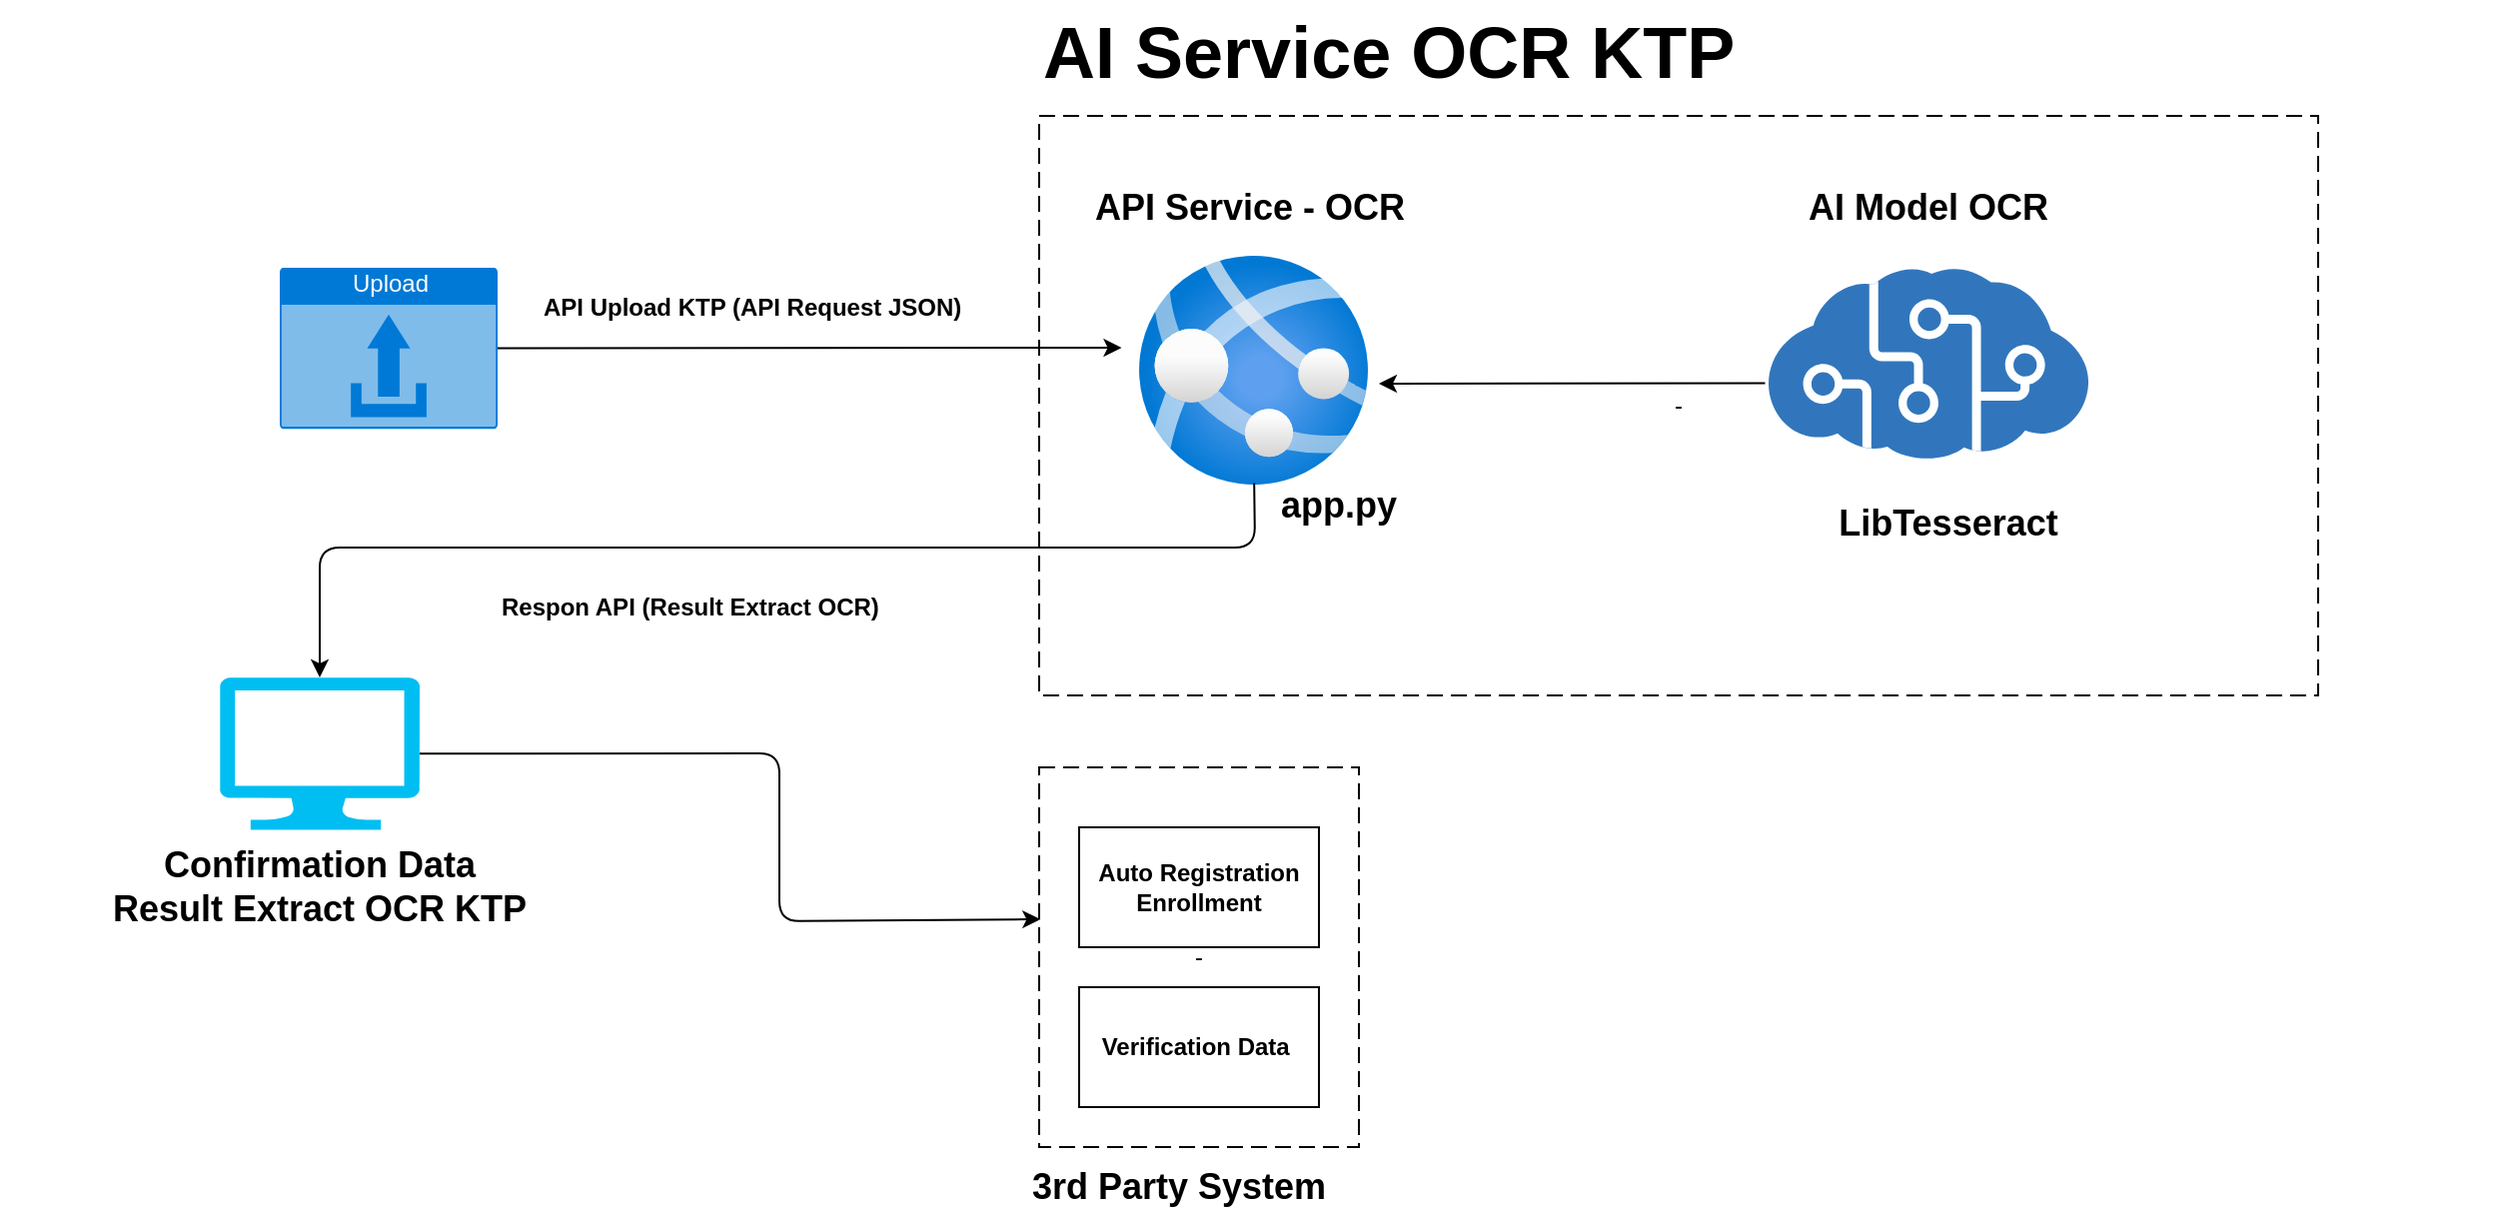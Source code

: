 <mxfile version="13.9.9" type="device"><diagram id="MPOJHuXkhUEyFL-CrtOR" name="Architecture"><mxGraphModel dx="344" dy="2078" grid="1" gridSize="10" guides="1" tooltips="1" connect="1" arrows="1" fold="1" page="1" pageScale="1" pageWidth="850" pageHeight="1100" math="0" shadow="0"><root><mxCell id="jSEY8RpCkoVRMXqWIVlT-0"/><mxCell id="jSEY8RpCkoVRMXqWIVlT-1" parent="jSEY8RpCkoVRMXqWIVlT-0"/><mxCell id="OySe8t9l0olUsG4A79xd-1" value="" style="aspect=fixed;html=1;points=[];align=center;image;fontSize=12;image=img/lib/mscae/Cognitive_Services.svg;fontStyle=0" parent="jSEY8RpCkoVRMXqWIVlT-1" vertex="1"><mxGeometry x="2895" y="-850" width="160.01" height="96" as="geometry"/></mxCell><mxCell id="apSkUDXAmTksaaojhE6L-12" value="" style="group;fontStyle=0" parent="jSEY8RpCkoVRMXqWIVlT-1" vertex="1" connectable="0"><mxGeometry x="2590" y="-856" width="142.5" height="150" as="geometry"/></mxCell><mxCell id="apSkUDXAmTksaaojhE6L-6" value="&lt;b&gt;&lt;font style=&quot;font-size: 18px&quot;&gt;app.py&lt;/font&gt;&lt;/b&gt;" style="text;html=1;strokeColor=none;fillColor=none;align=center;verticalAlign=middle;whiteSpace=wrap;rounded=0;fontStyle=0" parent="apSkUDXAmTksaaojhE6L-12" vertex="1"><mxGeometry x="70.0" y="114.5" width="40" height="20" as="geometry"/></mxCell><mxCell id="kksqPMrv0ADaczTqfNwD-2" value="" style="aspect=fixed;html=1;points=[];align=center;image;fontSize=12;image=img/lib/azure2/app_services/App_Services.svg;" parent="apSkUDXAmTksaaojhE6L-12" vertex="1"><mxGeometry x="-10" width="114.5" height="114.5" as="geometry"/></mxCell><mxCell id="zPp8dW7rA8LVeBtgR61B-9" value="" style="endArrow=classic;html=1;exitX=-0.011;exitY=0.602;exitDx=0;exitDy=0;exitPerimeter=0;fontStyle=0" parent="jSEY8RpCkoVRMXqWIVlT-1" source="OySe8t9l0olUsG4A79xd-1" edge="1"><mxGeometry x="2080" y="-1160" width="50" height="50" as="geometry"><mxPoint x="2748.75" y="-920" as="sourcePoint"/><mxPoint x="2700" y="-792" as="targetPoint"/></mxGeometry></mxCell><mxCell id="zPp8dW7rA8LVeBtgR61B-13" value="" style="endArrow=classic;html=1;entryX=0.5;entryY=1;entryDx=0;entryDy=0;fontStyle=1;" parent="jSEY8RpCkoVRMXqWIVlT-1" source="nGlbBNBVyOaWw1xf1DDI-30" edge="1"><mxGeometry x="2080" y="-1160" width="50" height="50" as="geometry"><mxPoint x="2410" y="-800" as="sourcePoint"/><mxPoint x="2571.25" y="-810" as="targetPoint"/></mxGeometry></mxCell><mxCell id="zPp8dW7rA8LVeBtgR61B-49" value="-" style="rounded=0;whiteSpace=wrap;html=1;fillColor=none;dashed=1;dashPattern=8 4;fontStyle=0" parent="jSEY8RpCkoVRMXqWIVlT-1" vertex="1"><mxGeometry x="2530" y="-926" width="640" height="290" as="geometry"/></mxCell><mxCell id="kksqPMrv0ADaczTqfNwD-3" value="&lt;b&gt;&lt;font style=&quot;font-size: 18px&quot;&gt;API Service - OCR&amp;nbsp;&lt;/font&gt;&lt;/b&gt;" style="text;html=1;strokeColor=none;fillColor=none;align=center;verticalAlign=middle;whiteSpace=wrap;rounded=0;fontStyle=0" parent="jSEY8RpCkoVRMXqWIVlT-1" vertex="1"><mxGeometry x="2542.5" y="-890" width="190" height="20" as="geometry"/></mxCell><mxCell id="kksqPMrv0ADaczTqfNwD-14" value="&lt;font&gt;&lt;span style=&quot;font-size: 18px&quot;&gt;&lt;b&gt;LibTesseract&lt;/b&gt;&lt;/span&gt;&lt;br&gt;&lt;/font&gt;" style="text;html=1;strokeColor=none;fillColor=none;align=center;verticalAlign=middle;whiteSpace=wrap;rounded=0;fontStyle=0" parent="jSEY8RpCkoVRMXqWIVlT-1" vertex="1"><mxGeometry x="2920" y="-732" width="130" height="20" as="geometry"/></mxCell><mxCell id="kksqPMrv0ADaczTqfNwD-16" value="&lt;b&gt;&lt;font style=&quot;font-size: 18px&quot;&gt;AI Model OCR&lt;/font&gt;&lt;/b&gt;" style="text;html=1;strokeColor=none;fillColor=none;align=center;verticalAlign=middle;whiteSpace=wrap;rounded=0;fontStyle=0" parent="jSEY8RpCkoVRMXqWIVlT-1" vertex="1"><mxGeometry x="2880" y="-890" width="190" height="20" as="geometry"/></mxCell><mxCell id="kksqPMrv0ADaczTqfNwD-33" value="&lt;font style=&quot;font-size: 12px&quot;&gt;API Upload KTP (API Request JSON)&lt;/font&gt;" style="text;html=1;strokeColor=none;fillColor=none;align=left;verticalAlign=middle;whiteSpace=wrap;rounded=0;fontStyle=1" parent="jSEY8RpCkoVRMXqWIVlT-1" vertex="1"><mxGeometry x="2280" y="-840" width="320" height="20" as="geometry"/></mxCell><mxCell id="kksqPMrv0ADaczTqfNwD-53" value="&lt;div style=&quot;text-align: center&quot;&gt;&lt;b style=&quot;font-size: 36px&quot;&gt;AI Service&amp;nbsp;&lt;/b&gt;&lt;b style=&quot;font-size: 36px&quot;&gt;OCR KTP&lt;/b&gt;&lt;/div&gt;" style="text;html=1;strokeColor=none;fillColor=none;align=left;verticalAlign=middle;whiteSpace=wrap;rounded=0;fontSize=40;" parent="jSEY8RpCkoVRMXqWIVlT-1" vertex="1"><mxGeometry x="2530" y="-970" width="730" height="20" as="geometry"/></mxCell><mxCell id="nGlbBNBVyOaWw1xf1DDI-3" value="&lt;font style=&quot;font-size: 18px&quot;&gt;Confirmation Data &lt;br&gt;Result Extract OCR KTP&lt;/font&gt;" style="text;html=1;strokeColor=none;fillColor=none;align=center;verticalAlign=middle;whiteSpace=wrap;rounded=0;fontStyle=1" vertex="1" parent="jSEY8RpCkoVRMXqWIVlT-1"><mxGeometry x="2010" y="-550" width="320" height="20" as="geometry"/></mxCell><mxCell id="nGlbBNBVyOaWw1xf1DDI-30" value="Upload" style="html=1;strokeColor=none;fillColor=#0079D6;labelPosition=center;verticalLabelPosition=middle;verticalAlign=top;align=center;fontSize=12;outlineConnect=0;spacingTop=-6;fontColor=#FFFFFF;shape=mxgraph.sitemap.upload;" vertex="1" parent="jSEY8RpCkoVRMXqWIVlT-1"><mxGeometry x="2150" y="-850" width="109" height="80.67" as="geometry"/></mxCell><mxCell id="nGlbBNBVyOaWw1xf1DDI-32" value="" style="verticalLabelPosition=bottom;html=1;verticalAlign=top;align=center;strokeColor=none;fillColor=#00BEF2;shape=mxgraph.azure.computer;pointerEvents=1;" vertex="1" parent="jSEY8RpCkoVRMXqWIVlT-1"><mxGeometry x="2120" y="-645" width="100" height="76.21" as="geometry"/></mxCell><mxCell id="nGlbBNBVyOaWw1xf1DDI-40" value="" style="endArrow=classic;html=1;entryX=0.5;entryY=0;entryDx=0;entryDy=0;entryPerimeter=0;exitX=0.503;exitY=0.994;exitDx=0;exitDy=0;exitPerimeter=0;" edge="1" parent="jSEY8RpCkoVRMXqWIVlT-1" source="kksqPMrv0ADaczTqfNwD-2" target="nGlbBNBVyOaWw1xf1DDI-32"><mxGeometry width="50" height="50" relative="1" as="geometry"><mxPoint x="2410" y="-660" as="sourcePoint"/><mxPoint x="2260" y="-690" as="targetPoint"/><Array as="points"><mxPoint x="2638" y="-710"/><mxPoint x="2170" y="-710"/></Array></mxGeometry></mxCell><mxCell id="nGlbBNBVyOaWw1xf1DDI-44" value="Respon API (Result Extract OCR)" style="text;html=1;strokeColor=none;fillColor=none;align=left;verticalAlign=middle;whiteSpace=wrap;rounded=0;fontStyle=1" vertex="1" parent="jSEY8RpCkoVRMXqWIVlT-1"><mxGeometry x="2259" y="-690" width="320" height="20" as="geometry"/></mxCell><mxCell id="nGlbBNBVyOaWw1xf1DDI-45" value="&lt;b&gt;Auto Registration&lt;br&gt;Enrollment&lt;br&gt;&lt;/b&gt;" style="rounded=0;whiteSpace=wrap;html=1;" vertex="1" parent="jSEY8RpCkoVRMXqWIVlT-1"><mxGeometry x="2550" y="-570" width="120" height="60" as="geometry"/></mxCell><mxCell id="nGlbBNBVyOaWw1xf1DDI-46" value="&lt;b&gt;Verification Data&amp;nbsp;&lt;br&gt;&lt;/b&gt;" style="rounded=0;whiteSpace=wrap;html=1;" vertex="1" parent="jSEY8RpCkoVRMXqWIVlT-1"><mxGeometry x="2550" y="-490" width="120" height="60" as="geometry"/></mxCell><mxCell id="nGlbBNBVyOaWw1xf1DDI-48" value="-" style="rounded=0;whiteSpace=wrap;html=1;fillColor=none;dashed=1;dashPattern=8 4;fontStyle=0" vertex="1" parent="jSEY8RpCkoVRMXqWIVlT-1"><mxGeometry x="2530" y="-600" width="160" height="190" as="geometry"/></mxCell><mxCell id="nGlbBNBVyOaWw1xf1DDI-55" value="&lt;span style=&quot;font-size: 18px&quot;&gt;3rd Party System&lt;/span&gt;" style="text;html=1;strokeColor=none;fillColor=none;align=center;verticalAlign=middle;whiteSpace=wrap;rounded=0;fontStyle=1" vertex="1" parent="jSEY8RpCkoVRMXqWIVlT-1"><mxGeometry x="2440" y="-400" width="320" height="20" as="geometry"/></mxCell><mxCell id="nGlbBNBVyOaWw1xf1DDI-56" value="" style="endArrow=classic;html=1;entryX=0.004;entryY=0.4;entryDx=0;entryDy=0;entryPerimeter=0;exitX=1;exitY=0.5;exitDx=0;exitDy=0;exitPerimeter=0;" edge="1" parent="jSEY8RpCkoVRMXqWIVlT-1" source="nGlbBNBVyOaWw1xf1DDI-32" target="nGlbBNBVyOaWw1xf1DDI-48"><mxGeometry width="50" height="50" relative="1" as="geometry"><mxPoint x="2250" y="-550" as="sourcePoint"/><mxPoint x="2300" y="-600" as="targetPoint"/><Array as="points"><mxPoint x="2400" y="-607"/><mxPoint x="2400" y="-523"/></Array></mxGeometry></mxCell></root></mxGraphModel></diagram></mxfile>